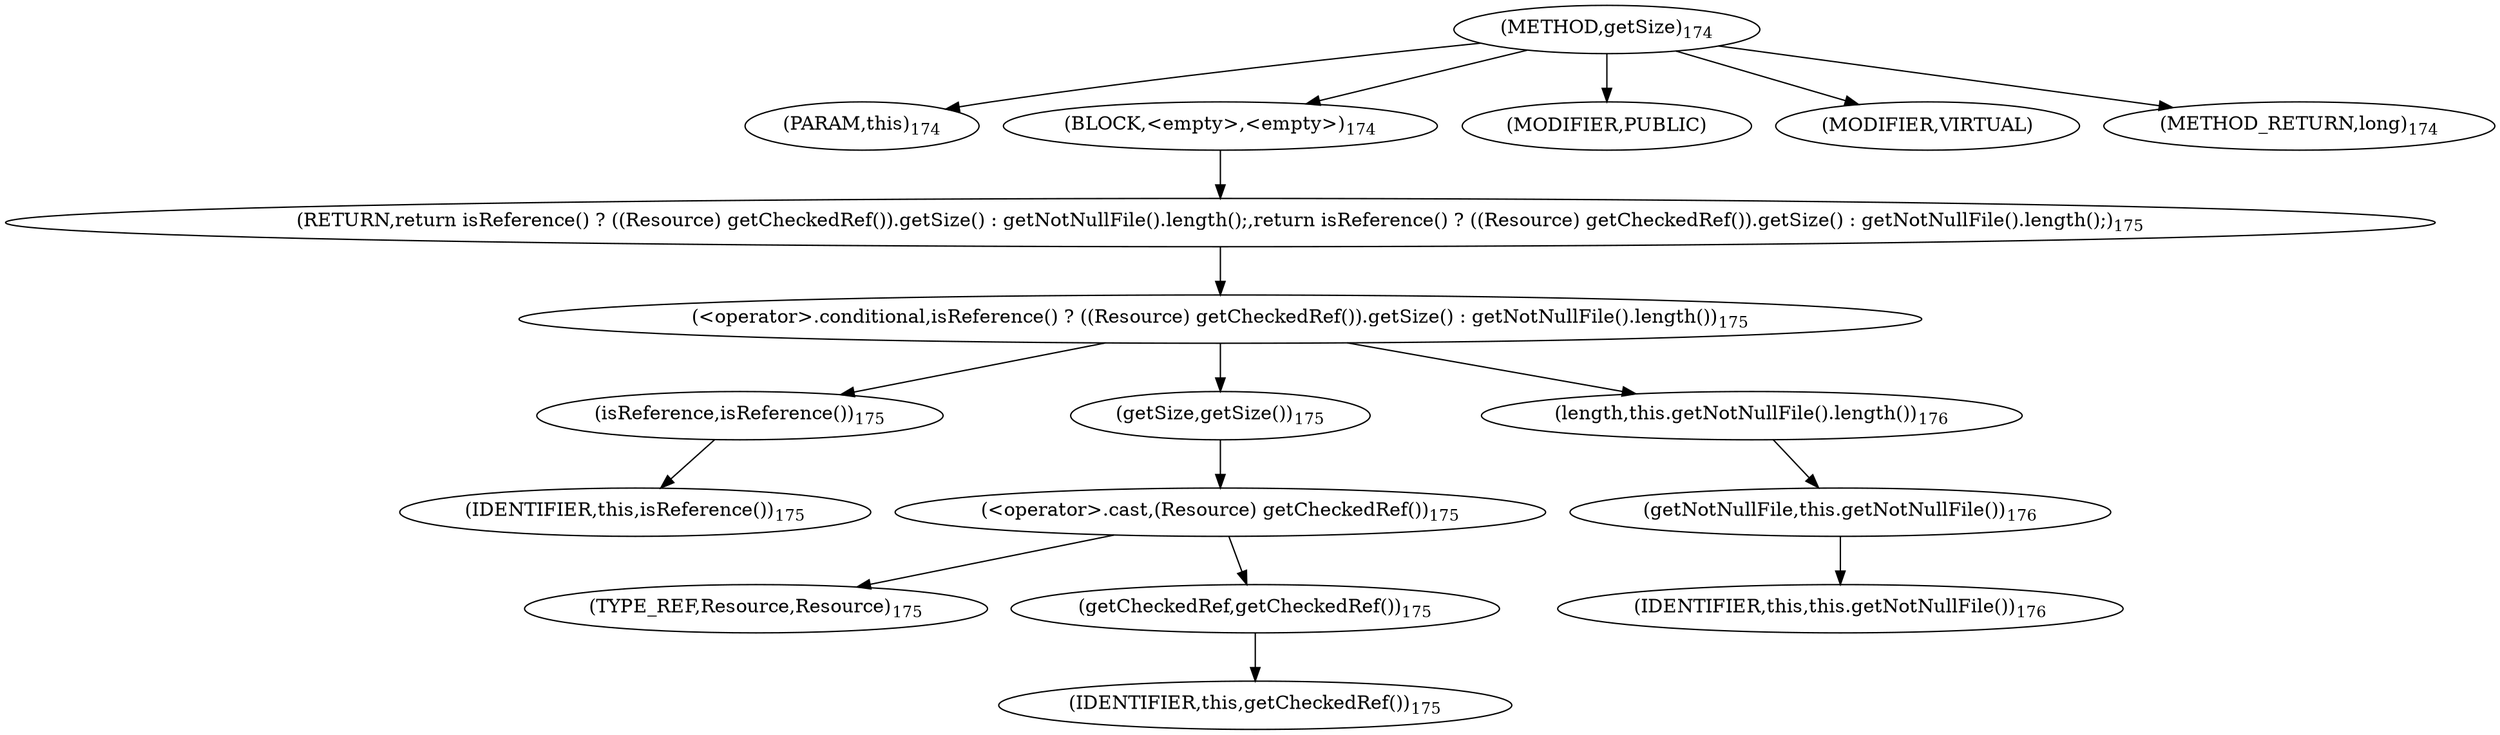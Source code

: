 digraph "getSize" {  
"308" [label = <(METHOD,getSize)<SUB>174</SUB>> ]
"42" [label = <(PARAM,this)<SUB>174</SUB>> ]
"309" [label = <(BLOCK,&lt;empty&gt;,&lt;empty&gt;)<SUB>174</SUB>> ]
"310" [label = <(RETURN,return isReference() ? ((Resource) getCheckedRef()).getSize() : getNotNullFile().length();,return isReference() ? ((Resource) getCheckedRef()).getSize() : getNotNullFile().length();)<SUB>175</SUB>> ]
"311" [label = <(&lt;operator&gt;.conditional,isReference() ? ((Resource) getCheckedRef()).getSize() : getNotNullFile().length())<SUB>175</SUB>> ]
"312" [label = <(isReference,isReference())<SUB>175</SUB>> ]
"41" [label = <(IDENTIFIER,this,isReference())<SUB>175</SUB>> ]
"313" [label = <(getSize,getSize())<SUB>175</SUB>> ]
"314" [label = <(&lt;operator&gt;.cast,(Resource) getCheckedRef())<SUB>175</SUB>> ]
"315" [label = <(TYPE_REF,Resource,Resource)<SUB>175</SUB>> ]
"316" [label = <(getCheckedRef,getCheckedRef())<SUB>175</SUB>> ]
"43" [label = <(IDENTIFIER,this,getCheckedRef())<SUB>175</SUB>> ]
"317" [label = <(length,this.getNotNullFile().length())<SUB>176</SUB>> ]
"318" [label = <(getNotNullFile,this.getNotNullFile())<SUB>176</SUB>> ]
"44" [label = <(IDENTIFIER,this,this.getNotNullFile())<SUB>176</SUB>> ]
"319" [label = <(MODIFIER,PUBLIC)> ]
"320" [label = <(MODIFIER,VIRTUAL)> ]
"321" [label = <(METHOD_RETURN,long)<SUB>174</SUB>> ]
  "308" -> "42" 
  "308" -> "309" 
  "308" -> "319" 
  "308" -> "320" 
  "308" -> "321" 
  "309" -> "310" 
  "310" -> "311" 
  "311" -> "312" 
  "311" -> "313" 
  "311" -> "317" 
  "312" -> "41" 
  "313" -> "314" 
  "314" -> "315" 
  "314" -> "316" 
  "316" -> "43" 
  "317" -> "318" 
  "318" -> "44" 
}
